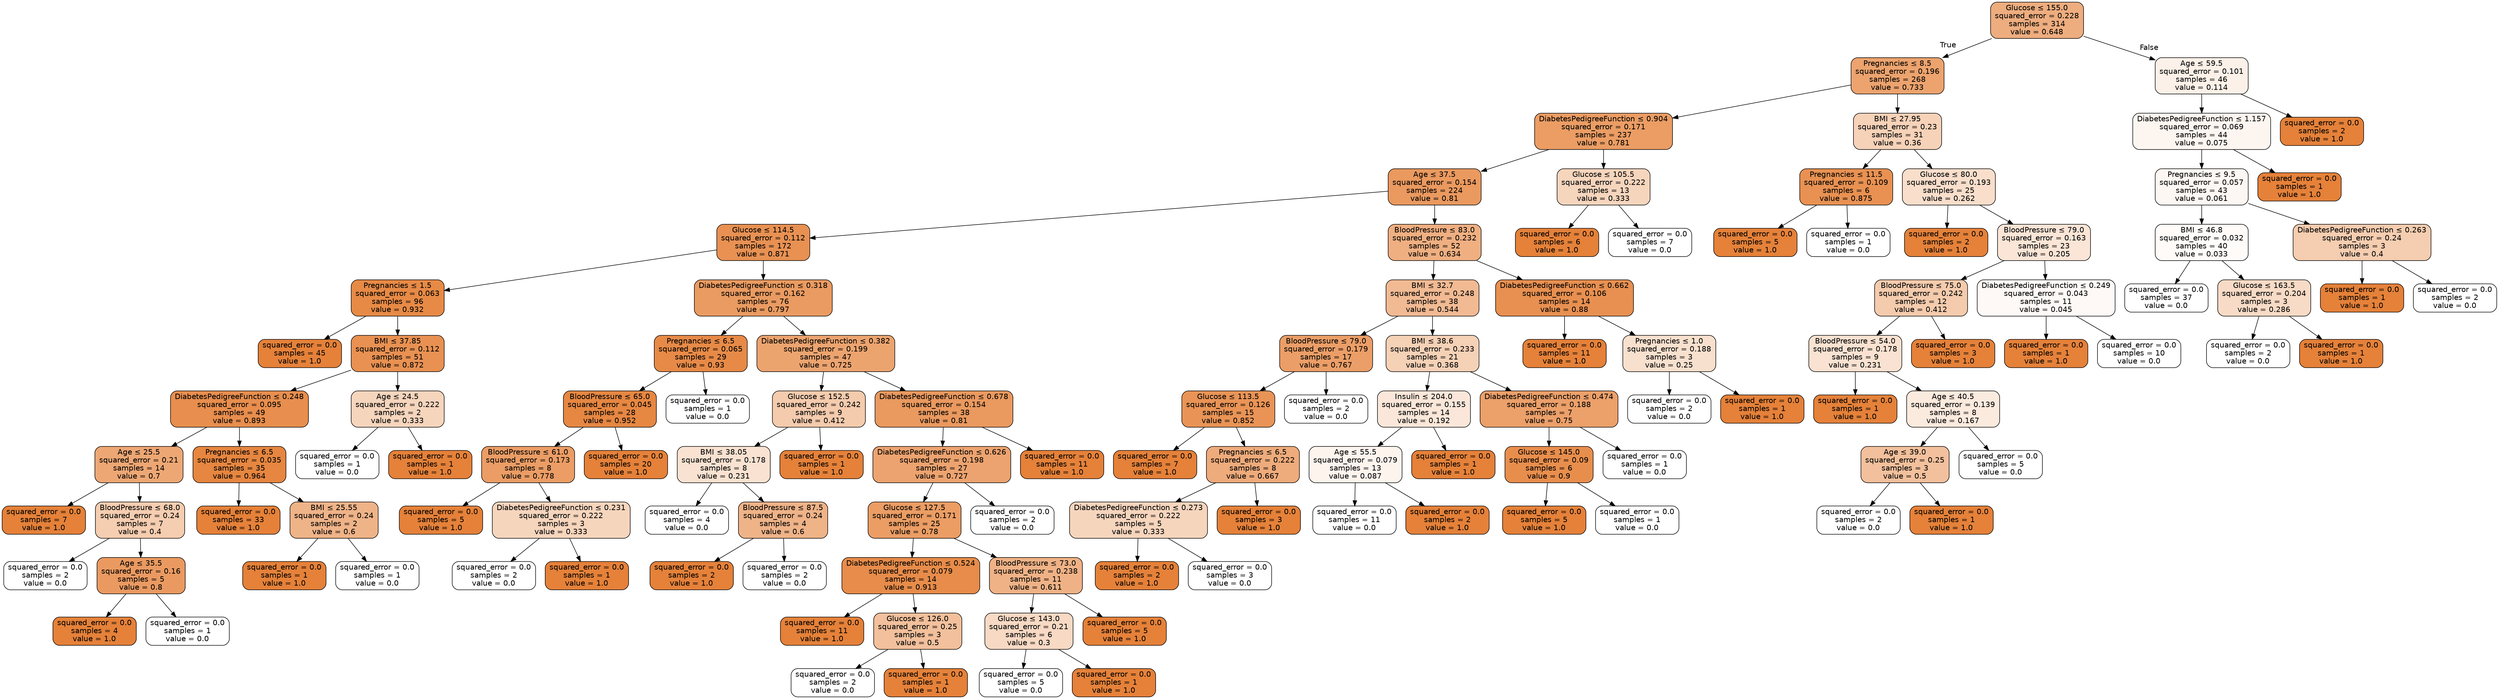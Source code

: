 digraph Tree {
node [shape=box, style="filled, rounded", color="black", fontname="helvetica"] ;
edge [fontname="helvetica"] ;
0 [label=<Glucose &le; 155.0<br/>squared_error = 0.228<br/>samples = 314<br/>value = 0.648>, fillcolor="#eead7f"] ;
1 [label=<Pregnancies &le; 8.5<br/>squared_error = 0.196<br/>samples = 268<br/>value = 0.733>, fillcolor="#eca36e"] ;
0 -> 1 [labeldistance=2.5, labelangle=45, headlabel="True"] ;
2 [label=<DiabetesPedigreeFunction &le; 0.904<br/>squared_error = 0.171<br/>samples = 237<br/>value = 0.781>, fillcolor="#eb9d64"] ;
1 -> 2 ;
3 [label=<Age &le; 37.5<br/>squared_error = 0.154<br/>samples = 224<br/>value = 0.81>, fillcolor="#ea995f"] ;
2 -> 3 ;
4 [label=<Glucose &le; 114.5<br/>squared_error = 0.112<br/>samples = 172<br/>value = 0.871>, fillcolor="#e89153"] ;
3 -> 4 ;
5 [label=<Pregnancies &le; 1.5<br/>squared_error = 0.063<br/>samples = 96<br/>value = 0.932>, fillcolor="#e78a46"] ;
4 -> 5 ;
6 [label=<squared_error = 0.0<br/>samples = 45<br/>value = 1.0>, fillcolor="#e58139"] ;
5 -> 6 ;
7 [label=<BMI &le; 37.85<br/>squared_error = 0.112<br/>samples = 51<br/>value = 0.872>, fillcolor="#e89152"] ;
5 -> 7 ;
8 [label=<DiabetesPedigreeFunction &le; 0.248<br/>squared_error = 0.095<br/>samples = 49<br/>value = 0.893>, fillcolor="#e88e4e"] ;
7 -> 8 ;
9 [label=<Age &le; 25.5<br/>squared_error = 0.21<br/>samples = 14<br/>value = 0.7>, fillcolor="#eda774"] ;
8 -> 9 ;
10 [label=<squared_error = 0.0<br/>samples = 7<br/>value = 1.0>, fillcolor="#e58139"] ;
9 -> 10 ;
11 [label=<BloodPressure &le; 68.0<br/>squared_error = 0.24<br/>samples = 7<br/>value = 0.4>, fillcolor="#f5cdb0"] ;
9 -> 11 ;
12 [label=<squared_error = 0.0<br/>samples = 2<br/>value = 0.0>, fillcolor="#ffffff"] ;
11 -> 12 ;
13 [label=<Age &le; 35.5<br/>squared_error = 0.16<br/>samples = 5<br/>value = 0.8>, fillcolor="#ea9a61"] ;
11 -> 13 ;
14 [label=<squared_error = 0.0<br/>samples = 4<br/>value = 1.0>, fillcolor="#e58139"] ;
13 -> 14 ;
15 [label=<squared_error = 0.0<br/>samples = 1<br/>value = 0.0>, fillcolor="#ffffff"] ;
13 -> 15 ;
16 [label=<Pregnancies &le; 6.5<br/>squared_error = 0.035<br/>samples = 35<br/>value = 0.964>, fillcolor="#e68640"] ;
8 -> 16 ;
17 [label=<squared_error = 0.0<br/>samples = 33<br/>value = 1.0>, fillcolor="#e58139"] ;
16 -> 17 ;
18 [label=<BMI &le; 25.55<br/>squared_error = 0.24<br/>samples = 2<br/>value = 0.6>, fillcolor="#efb388"] ;
16 -> 18 ;
19 [label=<squared_error = 0.0<br/>samples = 1<br/>value = 1.0>, fillcolor="#e58139"] ;
18 -> 19 ;
20 [label=<squared_error = 0.0<br/>samples = 1<br/>value = 0.0>, fillcolor="#ffffff"] ;
18 -> 20 ;
21 [label=<Age &le; 24.5<br/>squared_error = 0.222<br/>samples = 2<br/>value = 0.333>, fillcolor="#f6d5bd"] ;
7 -> 21 ;
22 [label=<squared_error = 0.0<br/>samples = 1<br/>value = 0.0>, fillcolor="#ffffff"] ;
21 -> 22 ;
23 [label=<squared_error = 0.0<br/>samples = 1<br/>value = 1.0>, fillcolor="#e58139"] ;
21 -> 23 ;
24 [label=<DiabetesPedigreeFunction &le; 0.318<br/>squared_error = 0.162<br/>samples = 76<br/>value = 0.797>, fillcolor="#ea9b61"] ;
4 -> 24 ;
25 [label=<Pregnancies &le; 6.5<br/>squared_error = 0.065<br/>samples = 29<br/>value = 0.93>, fillcolor="#e78a47"] ;
24 -> 25 ;
26 [label=<BloodPressure &le; 65.0<br/>squared_error = 0.045<br/>samples = 28<br/>value = 0.952>, fillcolor="#e68742"] ;
25 -> 26 ;
27 [label=<BloodPressure &le; 61.0<br/>squared_error = 0.173<br/>samples = 8<br/>value = 0.778>, fillcolor="#eb9d65"] ;
26 -> 27 ;
28 [label=<squared_error = 0.0<br/>samples = 5<br/>value = 1.0>, fillcolor="#e58139"] ;
27 -> 28 ;
29 [label=<DiabetesPedigreeFunction &le; 0.231<br/>squared_error = 0.222<br/>samples = 3<br/>value = 0.333>, fillcolor="#f6d5bd"] ;
27 -> 29 ;
30 [label=<squared_error = 0.0<br/>samples = 2<br/>value = 0.0>, fillcolor="#ffffff"] ;
29 -> 30 ;
31 [label=<squared_error = 0.0<br/>samples = 1<br/>value = 1.0>, fillcolor="#e58139"] ;
29 -> 31 ;
32 [label=<squared_error = 0.0<br/>samples = 20<br/>value = 1.0>, fillcolor="#e58139"] ;
26 -> 32 ;
33 [label=<squared_error = 0.0<br/>samples = 1<br/>value = 0.0>, fillcolor="#ffffff"] ;
25 -> 33 ;
34 [label=<DiabetesPedigreeFunction &le; 0.382<br/>squared_error = 0.199<br/>samples = 47<br/>value = 0.725>, fillcolor="#eca46f"] ;
24 -> 34 ;
35 [label=<Glucose &le; 152.5<br/>squared_error = 0.242<br/>samples = 9<br/>value = 0.412>, fillcolor="#f4cbad"] ;
34 -> 35 ;
36 [label=<BMI &le; 38.05<br/>squared_error = 0.178<br/>samples = 8<br/>value = 0.231>, fillcolor="#f9e2d1"] ;
35 -> 36 ;
37 [label=<squared_error = 0.0<br/>samples = 4<br/>value = 0.0>, fillcolor="#ffffff"] ;
36 -> 37 ;
38 [label=<BloodPressure &le; 87.5<br/>squared_error = 0.24<br/>samples = 4<br/>value = 0.6>, fillcolor="#efb388"] ;
36 -> 38 ;
39 [label=<squared_error = 0.0<br/>samples = 2<br/>value = 1.0>, fillcolor="#e58139"] ;
38 -> 39 ;
40 [label=<squared_error = 0.0<br/>samples = 2<br/>value = 0.0>, fillcolor="#ffffff"] ;
38 -> 40 ;
41 [label=<squared_error = 0.0<br/>samples = 1<br/>value = 1.0>, fillcolor="#e58139"] ;
35 -> 41 ;
42 [label=<DiabetesPedigreeFunction &le; 0.678<br/>squared_error = 0.154<br/>samples = 38<br/>value = 0.81>, fillcolor="#ea995f"] ;
34 -> 42 ;
43 [label=<DiabetesPedigreeFunction &le; 0.626<br/>squared_error = 0.198<br/>samples = 27<br/>value = 0.727>, fillcolor="#eca36f"] ;
42 -> 43 ;
44 [label=<Glucose &le; 127.5<br/>squared_error = 0.171<br/>samples = 25<br/>value = 0.78>, fillcolor="#eb9d64"] ;
43 -> 44 ;
45 [label=<DiabetesPedigreeFunction &le; 0.524<br/>squared_error = 0.079<br/>samples = 14<br/>value = 0.913>, fillcolor="#e78c4a"] ;
44 -> 45 ;
46 [label=<squared_error = 0.0<br/>samples = 11<br/>value = 1.0>, fillcolor="#e58139"] ;
45 -> 46 ;
47 [label=<Glucose &le; 126.0<br/>squared_error = 0.25<br/>samples = 3<br/>value = 0.5>, fillcolor="#f2c09c"] ;
45 -> 47 ;
48 [label=<squared_error = 0.0<br/>samples = 2<br/>value = 0.0>, fillcolor="#ffffff"] ;
47 -> 48 ;
49 [label=<squared_error = 0.0<br/>samples = 1<br/>value = 1.0>, fillcolor="#e58139"] ;
47 -> 49 ;
50 [label=<BloodPressure &le; 73.0<br/>squared_error = 0.238<br/>samples = 11<br/>value = 0.611>, fillcolor="#efb286"] ;
44 -> 50 ;
51 [label=<Glucose &le; 143.0<br/>squared_error = 0.21<br/>samples = 6<br/>value = 0.3>, fillcolor="#f7d9c4"] ;
50 -> 51 ;
52 [label=<squared_error = 0.0<br/>samples = 5<br/>value = 0.0>, fillcolor="#ffffff"] ;
51 -> 52 ;
53 [label=<squared_error = 0.0<br/>samples = 1<br/>value = 1.0>, fillcolor="#e58139"] ;
51 -> 53 ;
54 [label=<squared_error = 0.0<br/>samples = 5<br/>value = 1.0>, fillcolor="#e58139"] ;
50 -> 54 ;
55 [label=<squared_error = 0.0<br/>samples = 2<br/>value = 0.0>, fillcolor="#ffffff"] ;
43 -> 55 ;
56 [label=<squared_error = 0.0<br/>samples = 11<br/>value = 1.0>, fillcolor="#e58139"] ;
42 -> 56 ;
57 [label=<BloodPressure &le; 83.0<br/>squared_error = 0.232<br/>samples = 52<br/>value = 0.634>, fillcolor="#efaf81"] ;
3 -> 57 ;
58 [label=<BMI &le; 32.7<br/>squared_error = 0.248<br/>samples = 38<br/>value = 0.544>, fillcolor="#f1ba93"] ;
57 -> 58 ;
59 [label=<BloodPressure &le; 79.0<br/>squared_error = 0.179<br/>samples = 17<br/>value = 0.767>, fillcolor="#eb9e67"] ;
58 -> 59 ;
60 [label=<Glucose &le; 113.5<br/>squared_error = 0.126<br/>samples = 15<br/>value = 0.852>, fillcolor="#e99456"] ;
59 -> 60 ;
61 [label=<squared_error = 0.0<br/>samples = 7<br/>value = 1.0>, fillcolor="#e58139"] ;
60 -> 61 ;
62 [label=<Pregnancies &le; 6.5<br/>squared_error = 0.222<br/>samples = 8<br/>value = 0.667>, fillcolor="#eeab7b"] ;
60 -> 62 ;
63 [label=<DiabetesPedigreeFunction &le; 0.273<br/>squared_error = 0.222<br/>samples = 5<br/>value = 0.333>, fillcolor="#f6d5bd"] ;
62 -> 63 ;
64 [label=<squared_error = 0.0<br/>samples = 2<br/>value = 1.0>, fillcolor="#e58139"] ;
63 -> 64 ;
65 [label=<squared_error = 0.0<br/>samples = 3<br/>value = 0.0>, fillcolor="#ffffff"] ;
63 -> 65 ;
66 [label=<squared_error = 0.0<br/>samples = 3<br/>value = 1.0>, fillcolor="#e58139"] ;
62 -> 66 ;
67 [label=<squared_error = 0.0<br/>samples = 2<br/>value = 0.0>, fillcolor="#ffffff"] ;
59 -> 67 ;
68 [label=<BMI &le; 38.6<br/>squared_error = 0.233<br/>samples = 21<br/>value = 0.368>, fillcolor="#f5d1b6"] ;
58 -> 68 ;
69 [label=<Insulin &le; 204.0<br/>squared_error = 0.155<br/>samples = 14<br/>value = 0.192>, fillcolor="#fae7d9"] ;
68 -> 69 ;
70 [label=<Age &le; 55.5<br/>squared_error = 0.079<br/>samples = 13<br/>value = 0.087>, fillcolor="#fdf4ee"] ;
69 -> 70 ;
71 [label=<squared_error = 0.0<br/>samples = 11<br/>value = 0.0>, fillcolor="#ffffff"] ;
70 -> 71 ;
72 [label=<squared_error = 0.0<br/>samples = 2<br/>value = 1.0>, fillcolor="#e58139"] ;
70 -> 72 ;
73 [label=<squared_error = 0.0<br/>samples = 1<br/>value = 1.0>, fillcolor="#e58139"] ;
69 -> 73 ;
74 [label=<DiabetesPedigreeFunction &le; 0.474<br/>squared_error = 0.188<br/>samples = 7<br/>value = 0.75>, fillcolor="#eca06a"] ;
68 -> 74 ;
75 [label=<Glucose &le; 145.0<br/>squared_error = 0.09<br/>samples = 6<br/>value = 0.9>, fillcolor="#e88e4d"] ;
74 -> 75 ;
76 [label=<squared_error = 0.0<br/>samples = 5<br/>value = 1.0>, fillcolor="#e58139"] ;
75 -> 76 ;
77 [label=<squared_error = 0.0<br/>samples = 1<br/>value = 0.0>, fillcolor="#ffffff"] ;
75 -> 77 ;
78 [label=<squared_error = 0.0<br/>samples = 1<br/>value = 0.0>, fillcolor="#ffffff"] ;
74 -> 78 ;
79 [label=<DiabetesPedigreeFunction &le; 0.662<br/>squared_error = 0.106<br/>samples = 14<br/>value = 0.88>, fillcolor="#e89051"] ;
57 -> 79 ;
80 [label=<squared_error = 0.0<br/>samples = 11<br/>value = 1.0>, fillcolor="#e58139"] ;
79 -> 80 ;
81 [label=<Pregnancies &le; 1.0<br/>squared_error = 0.188<br/>samples = 3<br/>value = 0.25>, fillcolor="#f8e0ce"] ;
79 -> 81 ;
82 [label=<squared_error = 0.0<br/>samples = 2<br/>value = 0.0>, fillcolor="#ffffff"] ;
81 -> 82 ;
83 [label=<squared_error = 0.0<br/>samples = 1<br/>value = 1.0>, fillcolor="#e58139"] ;
81 -> 83 ;
84 [label=<Glucose &le; 105.5<br/>squared_error = 0.222<br/>samples = 13<br/>value = 0.333>, fillcolor="#f6d5bd"] ;
2 -> 84 ;
85 [label=<squared_error = 0.0<br/>samples = 6<br/>value = 1.0>, fillcolor="#e58139"] ;
84 -> 85 ;
86 [label=<squared_error = 0.0<br/>samples = 7<br/>value = 0.0>, fillcolor="#ffffff"] ;
84 -> 86 ;
87 [label=<BMI &le; 27.95<br/>squared_error = 0.23<br/>samples = 31<br/>value = 0.36>, fillcolor="#f6d2b8"] ;
1 -> 87 ;
88 [label=<Pregnancies &le; 11.5<br/>squared_error = 0.109<br/>samples = 6<br/>value = 0.875>, fillcolor="#e89152"] ;
87 -> 88 ;
89 [label=<squared_error = 0.0<br/>samples = 5<br/>value = 1.0>, fillcolor="#e58139"] ;
88 -> 89 ;
90 [label=<squared_error = 0.0<br/>samples = 1<br/>value = 0.0>, fillcolor="#ffffff"] ;
88 -> 90 ;
91 [label=<Glucose &le; 80.0<br/>squared_error = 0.193<br/>samples = 25<br/>value = 0.262>, fillcolor="#f8decb"] ;
87 -> 91 ;
92 [label=<squared_error = 0.0<br/>samples = 2<br/>value = 1.0>, fillcolor="#e58139"] ;
91 -> 92 ;
93 [label=<BloodPressure &le; 79.0<br/>squared_error = 0.163<br/>samples = 23<br/>value = 0.205>, fillcolor="#fae5d6"] ;
91 -> 93 ;
94 [label=<BloodPressure &le; 75.0<br/>squared_error = 0.242<br/>samples = 12<br/>value = 0.412>, fillcolor="#f4cbad"] ;
93 -> 94 ;
95 [label=<BloodPressure &le; 54.0<br/>squared_error = 0.178<br/>samples = 9<br/>value = 0.231>, fillcolor="#f9e2d1"] ;
94 -> 95 ;
96 [label=<squared_error = 0.0<br/>samples = 1<br/>value = 1.0>, fillcolor="#e58139"] ;
95 -> 96 ;
97 [label=<Age &le; 40.5<br/>squared_error = 0.139<br/>samples = 8<br/>value = 0.167>, fillcolor="#fbeade"] ;
95 -> 97 ;
98 [label=<Age &le; 39.0<br/>squared_error = 0.25<br/>samples = 3<br/>value = 0.5>, fillcolor="#f2c09c"] ;
97 -> 98 ;
99 [label=<squared_error = 0.0<br/>samples = 2<br/>value = 0.0>, fillcolor="#ffffff"] ;
98 -> 99 ;
100 [label=<squared_error = 0.0<br/>samples = 1<br/>value = 1.0>, fillcolor="#e58139"] ;
98 -> 100 ;
101 [label=<squared_error = 0.0<br/>samples = 5<br/>value = 0.0>, fillcolor="#ffffff"] ;
97 -> 101 ;
102 [label=<squared_error = 0.0<br/>samples = 3<br/>value = 1.0>, fillcolor="#e58139"] ;
94 -> 102 ;
103 [label=<DiabetesPedigreeFunction &le; 0.249<br/>squared_error = 0.043<br/>samples = 11<br/>value = 0.045>, fillcolor="#fef9f6"] ;
93 -> 103 ;
104 [label=<squared_error = 0.0<br/>samples = 1<br/>value = 1.0>, fillcolor="#e58139"] ;
103 -> 104 ;
105 [label=<squared_error = 0.0<br/>samples = 10<br/>value = 0.0>, fillcolor="#ffffff"] ;
103 -> 105 ;
106 [label=<Age &le; 59.5<br/>squared_error = 0.101<br/>samples = 46<br/>value = 0.114>, fillcolor="#fcf1e8"] ;
0 -> 106 [labeldistance=2.5, labelangle=-45, headlabel="False"] ;
107 [label=<DiabetesPedigreeFunction &le; 1.157<br/>squared_error = 0.069<br/>samples = 44<br/>value = 0.075>, fillcolor="#fdf6f0"] ;
106 -> 107 ;
108 [label=<Pregnancies &le; 9.5<br/>squared_error = 0.057<br/>samples = 43<br/>value = 0.061>, fillcolor="#fdf7f3"] ;
107 -> 108 ;
109 [label=<BMI &le; 46.8<br/>squared_error = 0.032<br/>samples = 40<br/>value = 0.033>, fillcolor="#fefbf9"] ;
108 -> 109 ;
110 [label=<squared_error = 0.0<br/>samples = 37<br/>value = 0.0>, fillcolor="#ffffff"] ;
109 -> 110 ;
111 [label=<Glucose &le; 163.5<br/>squared_error = 0.204<br/>samples = 3<br/>value = 0.286>, fillcolor="#f8dbc6"] ;
109 -> 111 ;
112 [label=<squared_error = 0.0<br/>samples = 2<br/>value = 0.0>, fillcolor="#ffffff"] ;
111 -> 112 ;
113 [label=<squared_error = 0.0<br/>samples = 1<br/>value = 1.0>, fillcolor="#e58139"] ;
111 -> 113 ;
114 [label=<DiabetesPedigreeFunction &le; 0.263<br/>squared_error = 0.24<br/>samples = 3<br/>value = 0.4>, fillcolor="#f5cdb0"] ;
108 -> 114 ;
115 [label=<squared_error = 0.0<br/>samples = 1<br/>value = 1.0>, fillcolor="#e58139"] ;
114 -> 115 ;
116 [label=<squared_error = 0.0<br/>samples = 2<br/>value = 0.0>, fillcolor="#ffffff"] ;
114 -> 116 ;
117 [label=<squared_error = 0.0<br/>samples = 1<br/>value = 1.0>, fillcolor="#e58139"] ;
107 -> 117 ;
118 [label=<squared_error = 0.0<br/>samples = 2<br/>value = 1.0>, fillcolor="#e58139"] ;
106 -> 118 ;
}